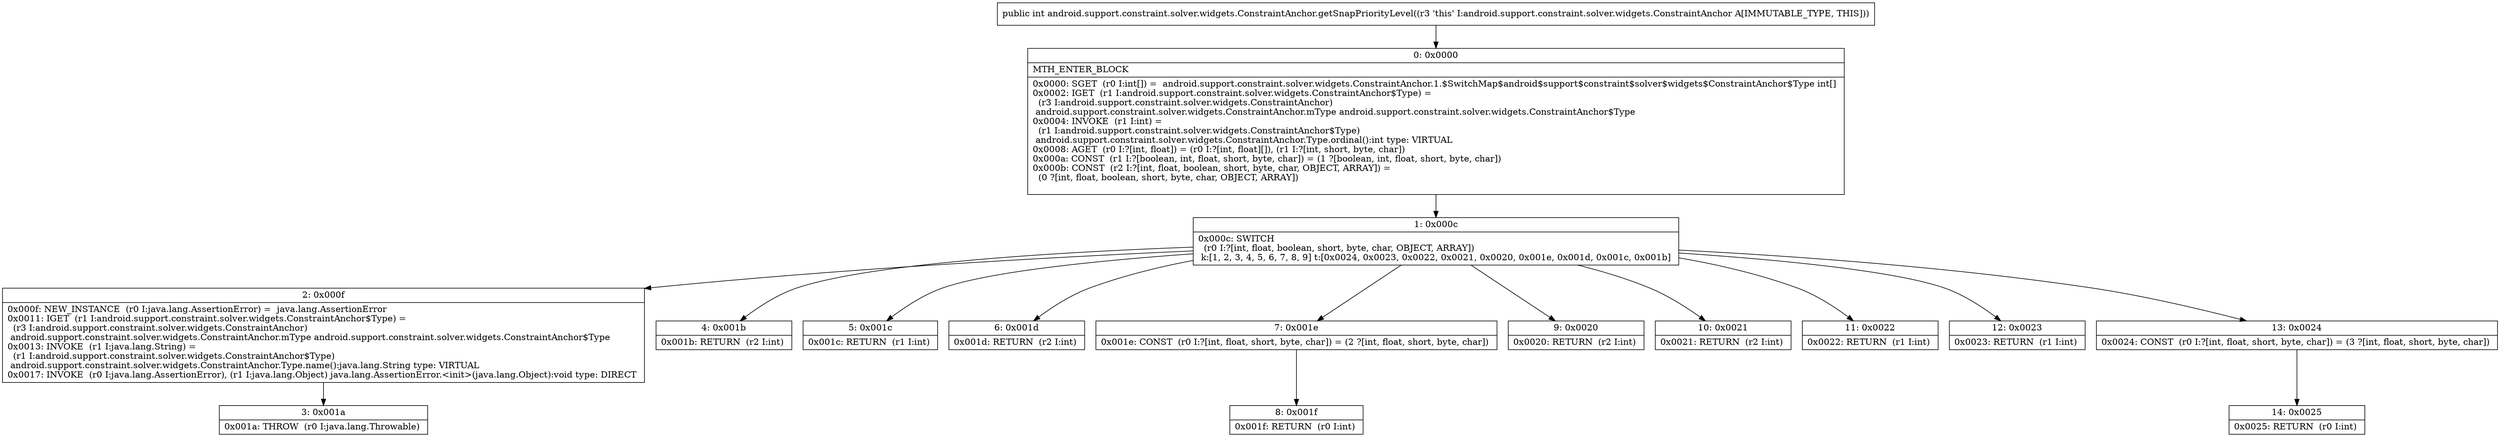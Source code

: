 digraph "CFG forandroid.support.constraint.solver.widgets.ConstraintAnchor.getSnapPriorityLevel()I" {
Node_0 [shape=record,label="{0\:\ 0x0000|MTH_ENTER_BLOCK\l|0x0000: SGET  (r0 I:int[]) =  android.support.constraint.solver.widgets.ConstraintAnchor.1.$SwitchMap$android$support$constraint$solver$widgets$ConstraintAnchor$Type int[] \l0x0002: IGET  (r1 I:android.support.constraint.solver.widgets.ConstraintAnchor$Type) = \l  (r3 I:android.support.constraint.solver.widgets.ConstraintAnchor)\l android.support.constraint.solver.widgets.ConstraintAnchor.mType android.support.constraint.solver.widgets.ConstraintAnchor$Type \l0x0004: INVOKE  (r1 I:int) = \l  (r1 I:android.support.constraint.solver.widgets.ConstraintAnchor$Type)\l android.support.constraint.solver.widgets.ConstraintAnchor.Type.ordinal():int type: VIRTUAL \l0x0008: AGET  (r0 I:?[int, float]) = (r0 I:?[int, float][]), (r1 I:?[int, short, byte, char]) \l0x000a: CONST  (r1 I:?[boolean, int, float, short, byte, char]) = (1 ?[boolean, int, float, short, byte, char]) \l0x000b: CONST  (r2 I:?[int, float, boolean, short, byte, char, OBJECT, ARRAY]) = \l  (0 ?[int, float, boolean, short, byte, char, OBJECT, ARRAY])\l \l}"];
Node_1 [shape=record,label="{1\:\ 0x000c|0x000c: SWITCH  \l  (r0 I:?[int, float, boolean, short, byte, char, OBJECT, ARRAY])\l k:[1, 2, 3, 4, 5, 6, 7, 8, 9] t:[0x0024, 0x0023, 0x0022, 0x0021, 0x0020, 0x001e, 0x001d, 0x001c, 0x001b] \l}"];
Node_2 [shape=record,label="{2\:\ 0x000f|0x000f: NEW_INSTANCE  (r0 I:java.lang.AssertionError) =  java.lang.AssertionError \l0x0011: IGET  (r1 I:android.support.constraint.solver.widgets.ConstraintAnchor$Type) = \l  (r3 I:android.support.constraint.solver.widgets.ConstraintAnchor)\l android.support.constraint.solver.widgets.ConstraintAnchor.mType android.support.constraint.solver.widgets.ConstraintAnchor$Type \l0x0013: INVOKE  (r1 I:java.lang.String) = \l  (r1 I:android.support.constraint.solver.widgets.ConstraintAnchor$Type)\l android.support.constraint.solver.widgets.ConstraintAnchor.Type.name():java.lang.String type: VIRTUAL \l0x0017: INVOKE  (r0 I:java.lang.AssertionError), (r1 I:java.lang.Object) java.lang.AssertionError.\<init\>(java.lang.Object):void type: DIRECT \l}"];
Node_3 [shape=record,label="{3\:\ 0x001a|0x001a: THROW  (r0 I:java.lang.Throwable) \l}"];
Node_4 [shape=record,label="{4\:\ 0x001b|0x001b: RETURN  (r2 I:int) \l}"];
Node_5 [shape=record,label="{5\:\ 0x001c|0x001c: RETURN  (r1 I:int) \l}"];
Node_6 [shape=record,label="{6\:\ 0x001d|0x001d: RETURN  (r2 I:int) \l}"];
Node_7 [shape=record,label="{7\:\ 0x001e|0x001e: CONST  (r0 I:?[int, float, short, byte, char]) = (2 ?[int, float, short, byte, char]) \l}"];
Node_8 [shape=record,label="{8\:\ 0x001f|0x001f: RETURN  (r0 I:int) \l}"];
Node_9 [shape=record,label="{9\:\ 0x0020|0x0020: RETURN  (r2 I:int) \l}"];
Node_10 [shape=record,label="{10\:\ 0x0021|0x0021: RETURN  (r2 I:int) \l}"];
Node_11 [shape=record,label="{11\:\ 0x0022|0x0022: RETURN  (r1 I:int) \l}"];
Node_12 [shape=record,label="{12\:\ 0x0023|0x0023: RETURN  (r1 I:int) \l}"];
Node_13 [shape=record,label="{13\:\ 0x0024|0x0024: CONST  (r0 I:?[int, float, short, byte, char]) = (3 ?[int, float, short, byte, char]) \l}"];
Node_14 [shape=record,label="{14\:\ 0x0025|0x0025: RETURN  (r0 I:int) \l}"];
MethodNode[shape=record,label="{public int android.support.constraint.solver.widgets.ConstraintAnchor.getSnapPriorityLevel((r3 'this' I:android.support.constraint.solver.widgets.ConstraintAnchor A[IMMUTABLE_TYPE, THIS])) }"];
MethodNode -> Node_0;
Node_0 -> Node_1;
Node_1 -> Node_2;
Node_1 -> Node_4;
Node_1 -> Node_5;
Node_1 -> Node_6;
Node_1 -> Node_7;
Node_1 -> Node_9;
Node_1 -> Node_10;
Node_1 -> Node_11;
Node_1 -> Node_12;
Node_1 -> Node_13;
Node_2 -> Node_3;
Node_7 -> Node_8;
Node_13 -> Node_14;
}

